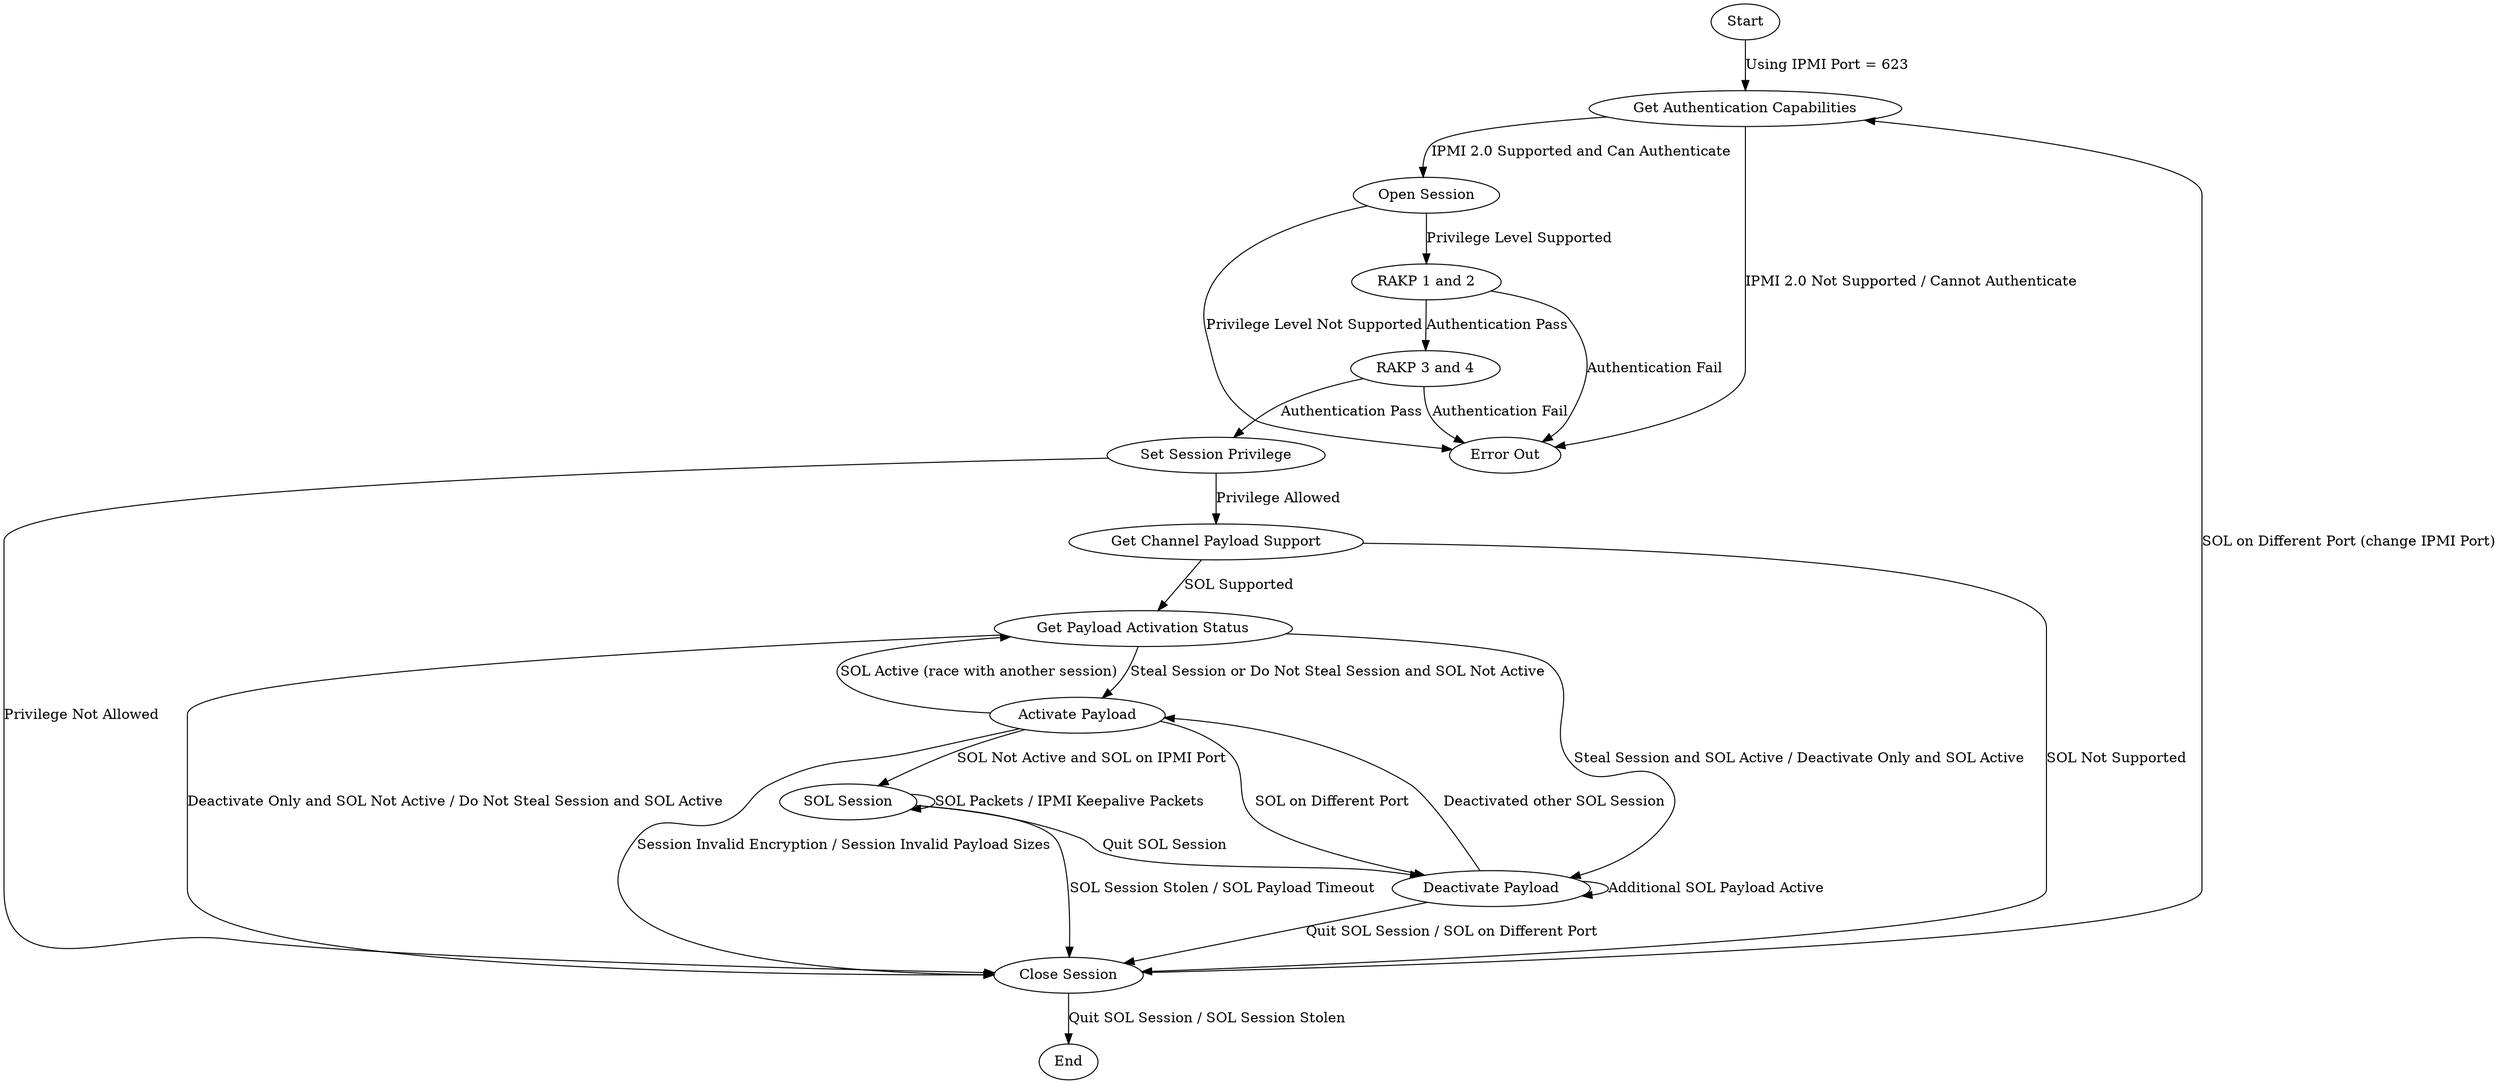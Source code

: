 /*

The following is a state diagram that attempts to cover the high level
view of the IPMI packets sent/received during SOL in libipmiconsole.
I admit to not being a guru of dot notation, but hopefully it helps.

This diagram does not reflect the code perfectly.  Exceptions exist
and other error conditions can arise, but hopefully this gives a good
high level overview for understanding the code.  For example, network
timeouts can occur at any point in time in this diagram.

For the purposes of the graph, I have created a state called
"ErrorOut".  "ErrorOut" means that the protocol to some extent gives
up.  This is in contrast to "End", which means that we exited nicely.
For example, if we notice the remote machine does not support IPMI
2.0, we give up immediately.  There is no IPMI session that needs to
be cleaned up.

Albert Chu

Updated 1/13/12

*/

digraph solstatemachine {

Start [label=Start]

GetAuthenticationCapabilities [label="Get Authentication Capabilities"]

OpenSession [label="Open Session"]

RAKP12 [label="RAKP 1 and 2"]

RAKP34 [label="RAKP 3 and 4"]

SetSessionPrivilege [label="Set Session Privilege"]

GetChannelPayloadSupport [label="Get Channel Payload Support"]

GetPayloadActivationStatus [label="Get Payload Activation Status"]

ActivatePayload [label="Activate Payload"]

SOLSession [label="SOL Session"]

DeactivatePayload [label="Deactivate Payload"]

CloseSession [label="Close Session"] 

ErrorOut [label="Error Out"]

End [label=End]

Start -> GetAuthenticationCapabilities [label="Using IPMI Port = 623"]

GetAuthenticationCapabilities -> ErrorOut [label="IPMI 2.0 Not Supported / Cannot Authenticate"]

GetAuthenticationCapabilities -> OpenSession [label="IPMI 2.0 Supported and Can Authenticate"]

OpenSession -> RAKP12 [label="Privilege Level Supported"]

OpenSession -> ErrorOut [label="Privilege Level Not Supported"]

RAKP12 -> RAKP34 [label="Authentication Pass"]

RAKP12 -> ErrorOut [label="Authentication Fail"]

RAKP34 -> SetSessionPrivilege [label="Authentication Pass"]

RAKP34 -> ErrorOut [label="Authentication Fail"]

SetSessionPrivilege -> GetChannelPayloadSupport [label="Privilege Allowed"]

SetSessionPrivilege -> CloseSession [label="Privilege Not Allowed"]

GetChannelPayloadSupport -> GetPayloadActivationStatus [label="SOL Supported"]

GetChannelPayloadSupport -> CloseSession [label="SOL Not Supported"]

GetPayloadActivationStatus -> ActivatePayload [label="Steal Session or Do Not Steal Session and SOL Not Active"]

GetPayloadActivationStatus -> DeactivatePayload [label="Steal Session and SOL Active / Deactivate Only and SOL Active"]

GetPayloadActivationStatus -> CloseSession [label="Deactivate Only and SOL Not Active / Do Not Steal Session and SOL Active"]

ActivatePayload -> SOLSession [label="SOL Not Active and SOL on IPMI Port"]

ActivatePayload -> DeactivatePayload [label="SOL on Different Port"]

ActivatePayload -> CloseSession [label="Session Invalid Encryption / Session Invalid Payload Sizes"]

ActivatePayload -> GetPayloadActivationStatus [label="SOL Active (race with another session)"]

SOLSession -> SOLSession [label="SOL Packets / IPMI Keepalive Packets"]

SOLSession -> DeactivatePayload [label="Quit SOL Session"]

SOLSession -> CloseSession [label="SOL Session Stolen / SOL Payload Timeout"]

DeactivatePayload -> ActivatePayload [label="Deactivated other SOL Session"]

DeactivatePayload -> DeactivatePayload [label="Additional SOL Payload Active"]

DeactivatePayload -> CloseSession [label="Quit SOL Session / SOL on Different Port"]

CloseSession -> GetAuthenticationCapabilities [label="SOL on Different Port (change IPMI Port)"]

CloseSession -> End [label="Quit SOL Session / SOL Session Stolen"] 

}